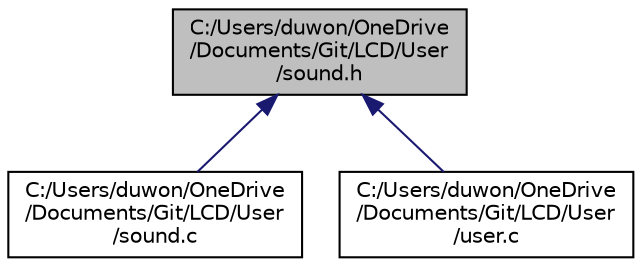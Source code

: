 digraph "C:/Users/duwon/OneDrive/Documents/Git/LCD/User/sound.h"
{
 // LATEX_PDF_SIZE
  edge [fontname="Helvetica",fontsize="10",labelfontname="Helvetica",labelfontsize="10"];
  node [fontname="Helvetica",fontsize="10",shape=record];
  Node1 [label="C:/Users/duwon/OneDrive\l/Documents/Git/LCD/User\l/sound.h",height=0.2,width=0.4,color="black", fillcolor="grey75", style="filled", fontcolor="black",tooltip=" "];
  Node1 -> Node2 [dir="back",color="midnightblue",fontsize="10",style="solid"];
  Node2 [label="C:/Users/duwon/OneDrive\l/Documents/Git/LCD/User\l/sound.c",height=0.2,width=0.4,color="black", fillcolor="white", style="filled",URL="$sound_8c.html",tooltip="사운드 재생"];
  Node1 -> Node3 [dir="back",color="midnightblue",fontsize="10",style="solid"];
  Node3 [label="C:/Users/duwon/OneDrive\l/Documents/Git/LCD/User\l/user.c",height=0.2,width=0.4,color="black", fillcolor="white", style="filled",URL="$user_8c.html",tooltip=" "];
}
